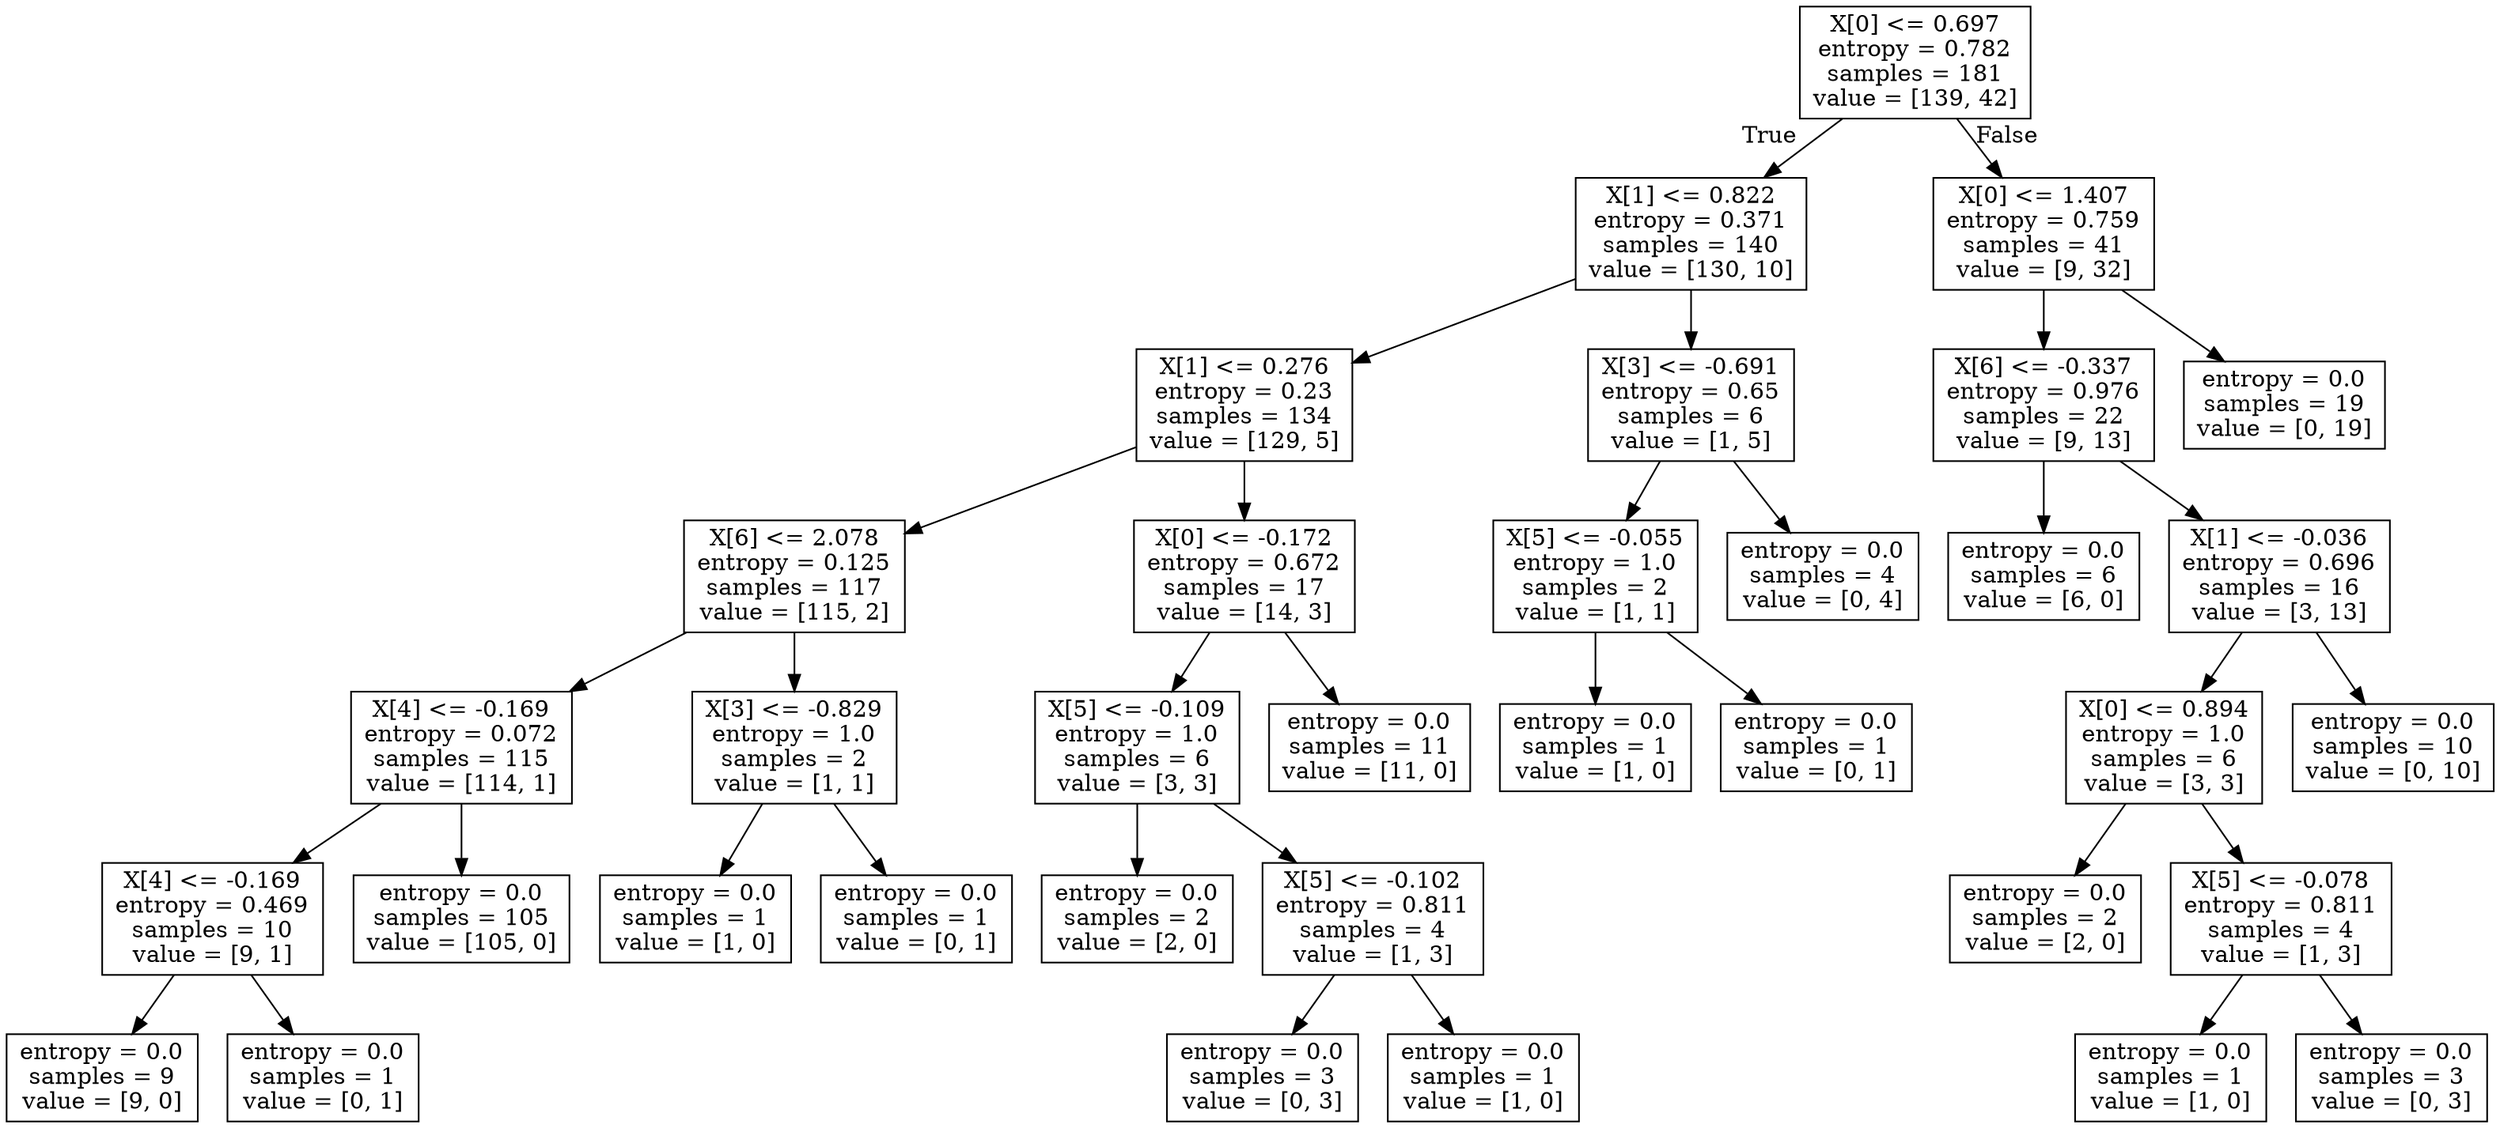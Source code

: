 digraph Tree {
node [shape=box] ;
0 [label="X[0] <= 0.697\nentropy = 0.782\nsamples = 181\nvalue = [139, 42]"] ;
1 [label="X[1] <= 0.822\nentropy = 0.371\nsamples = 140\nvalue = [130, 10]"] ;
0 -> 1 [labeldistance=2.5, labelangle=45, headlabel="True"] ;
2 [label="X[1] <= 0.276\nentropy = 0.23\nsamples = 134\nvalue = [129, 5]"] ;
1 -> 2 ;
3 [label="X[6] <= 2.078\nentropy = 0.125\nsamples = 117\nvalue = [115, 2]"] ;
2 -> 3 ;
4 [label="X[4] <= -0.169\nentropy = 0.072\nsamples = 115\nvalue = [114, 1]"] ;
3 -> 4 ;
5 [label="X[4] <= -0.169\nentropy = 0.469\nsamples = 10\nvalue = [9, 1]"] ;
4 -> 5 ;
6 [label="entropy = 0.0\nsamples = 9\nvalue = [9, 0]"] ;
5 -> 6 ;
7 [label="entropy = 0.0\nsamples = 1\nvalue = [0, 1]"] ;
5 -> 7 ;
8 [label="entropy = 0.0\nsamples = 105\nvalue = [105, 0]"] ;
4 -> 8 ;
9 [label="X[3] <= -0.829\nentropy = 1.0\nsamples = 2\nvalue = [1, 1]"] ;
3 -> 9 ;
10 [label="entropy = 0.0\nsamples = 1\nvalue = [1, 0]"] ;
9 -> 10 ;
11 [label="entropy = 0.0\nsamples = 1\nvalue = [0, 1]"] ;
9 -> 11 ;
12 [label="X[0] <= -0.172\nentropy = 0.672\nsamples = 17\nvalue = [14, 3]"] ;
2 -> 12 ;
13 [label="X[5] <= -0.109\nentropy = 1.0\nsamples = 6\nvalue = [3, 3]"] ;
12 -> 13 ;
14 [label="entropy = 0.0\nsamples = 2\nvalue = [2, 0]"] ;
13 -> 14 ;
15 [label="X[5] <= -0.102\nentropy = 0.811\nsamples = 4\nvalue = [1, 3]"] ;
13 -> 15 ;
16 [label="entropy = 0.0\nsamples = 3\nvalue = [0, 3]"] ;
15 -> 16 ;
17 [label="entropy = 0.0\nsamples = 1\nvalue = [1, 0]"] ;
15 -> 17 ;
18 [label="entropy = 0.0\nsamples = 11\nvalue = [11, 0]"] ;
12 -> 18 ;
19 [label="X[3] <= -0.691\nentropy = 0.65\nsamples = 6\nvalue = [1, 5]"] ;
1 -> 19 ;
20 [label="X[5] <= -0.055\nentropy = 1.0\nsamples = 2\nvalue = [1, 1]"] ;
19 -> 20 ;
21 [label="entropy = 0.0\nsamples = 1\nvalue = [1, 0]"] ;
20 -> 21 ;
22 [label="entropy = 0.0\nsamples = 1\nvalue = [0, 1]"] ;
20 -> 22 ;
23 [label="entropy = 0.0\nsamples = 4\nvalue = [0, 4]"] ;
19 -> 23 ;
24 [label="X[0] <= 1.407\nentropy = 0.759\nsamples = 41\nvalue = [9, 32]"] ;
0 -> 24 [labeldistance=2.5, labelangle=-45, headlabel="False"] ;
25 [label="X[6] <= -0.337\nentropy = 0.976\nsamples = 22\nvalue = [9, 13]"] ;
24 -> 25 ;
26 [label="entropy = 0.0\nsamples = 6\nvalue = [6, 0]"] ;
25 -> 26 ;
27 [label="X[1] <= -0.036\nentropy = 0.696\nsamples = 16\nvalue = [3, 13]"] ;
25 -> 27 ;
28 [label="X[0] <= 0.894\nentropy = 1.0\nsamples = 6\nvalue = [3, 3]"] ;
27 -> 28 ;
29 [label="entropy = 0.0\nsamples = 2\nvalue = [2, 0]"] ;
28 -> 29 ;
30 [label="X[5] <= -0.078\nentropy = 0.811\nsamples = 4\nvalue = [1, 3]"] ;
28 -> 30 ;
31 [label="entropy = 0.0\nsamples = 1\nvalue = [1, 0]"] ;
30 -> 31 ;
32 [label="entropy = 0.0\nsamples = 3\nvalue = [0, 3]"] ;
30 -> 32 ;
33 [label="entropy = 0.0\nsamples = 10\nvalue = [0, 10]"] ;
27 -> 33 ;
34 [label="entropy = 0.0\nsamples = 19\nvalue = [0, 19]"] ;
24 -> 34 ;
}